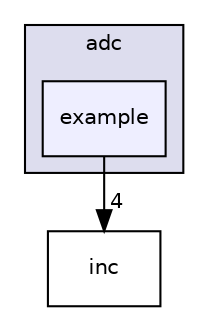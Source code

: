 digraph "fpsoc/driver/ps_driver/adc/example" {
  compound=true
  node [ fontsize="10", fontname="Helvetica"];
  edge [ labelfontsize="10", labelfontname="Helvetica"];
  subgraph clusterdir_f4e4dd559517e1203d3fb05d709867db {
    graph [ bgcolor="#ddddee", pencolor="black", label="adc" fontname="Helvetica", fontsize="10", URL="dir_f4e4dd559517e1203d3fb05d709867db.html"]
  dir_7d3ce9fa086ecfa691130a59e3c871d8 [shape=box, label="example", style="filled", fillcolor="#eeeeff", pencolor="black", URL="dir_7d3ce9fa086ecfa691130a59e3c871d8.html"];
  }
  dir_4c3cc60d2dcf23b9703023f1188157a8 [shape=box label="inc" URL="dir_4c3cc60d2dcf23b9703023f1188157a8.html"];
  dir_7d3ce9fa086ecfa691130a59e3c871d8->dir_4c3cc60d2dcf23b9703023f1188157a8 [headlabel="4", labeldistance=1.5 headhref="dir_000004_000005.html"];
}
